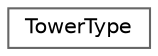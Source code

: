 digraph "Graphical Class Hierarchy"
{
 // LATEX_PDF_SIZE
  bgcolor="transparent";
  edge [fontname=Helvetica,fontsize=10,labelfontname=Helvetica,labelfontsize=10];
  node [fontname=Helvetica,fontsize=10,shape=box,height=0.2,width=0.4];
  rankdir="LR";
  Node0 [id="Node000000",label="TowerType",height=0.2,width=0.4,color="grey40", fillcolor="white", style="filled",URL="$class_tower_type.html",tooltip="Tower class."];
}
